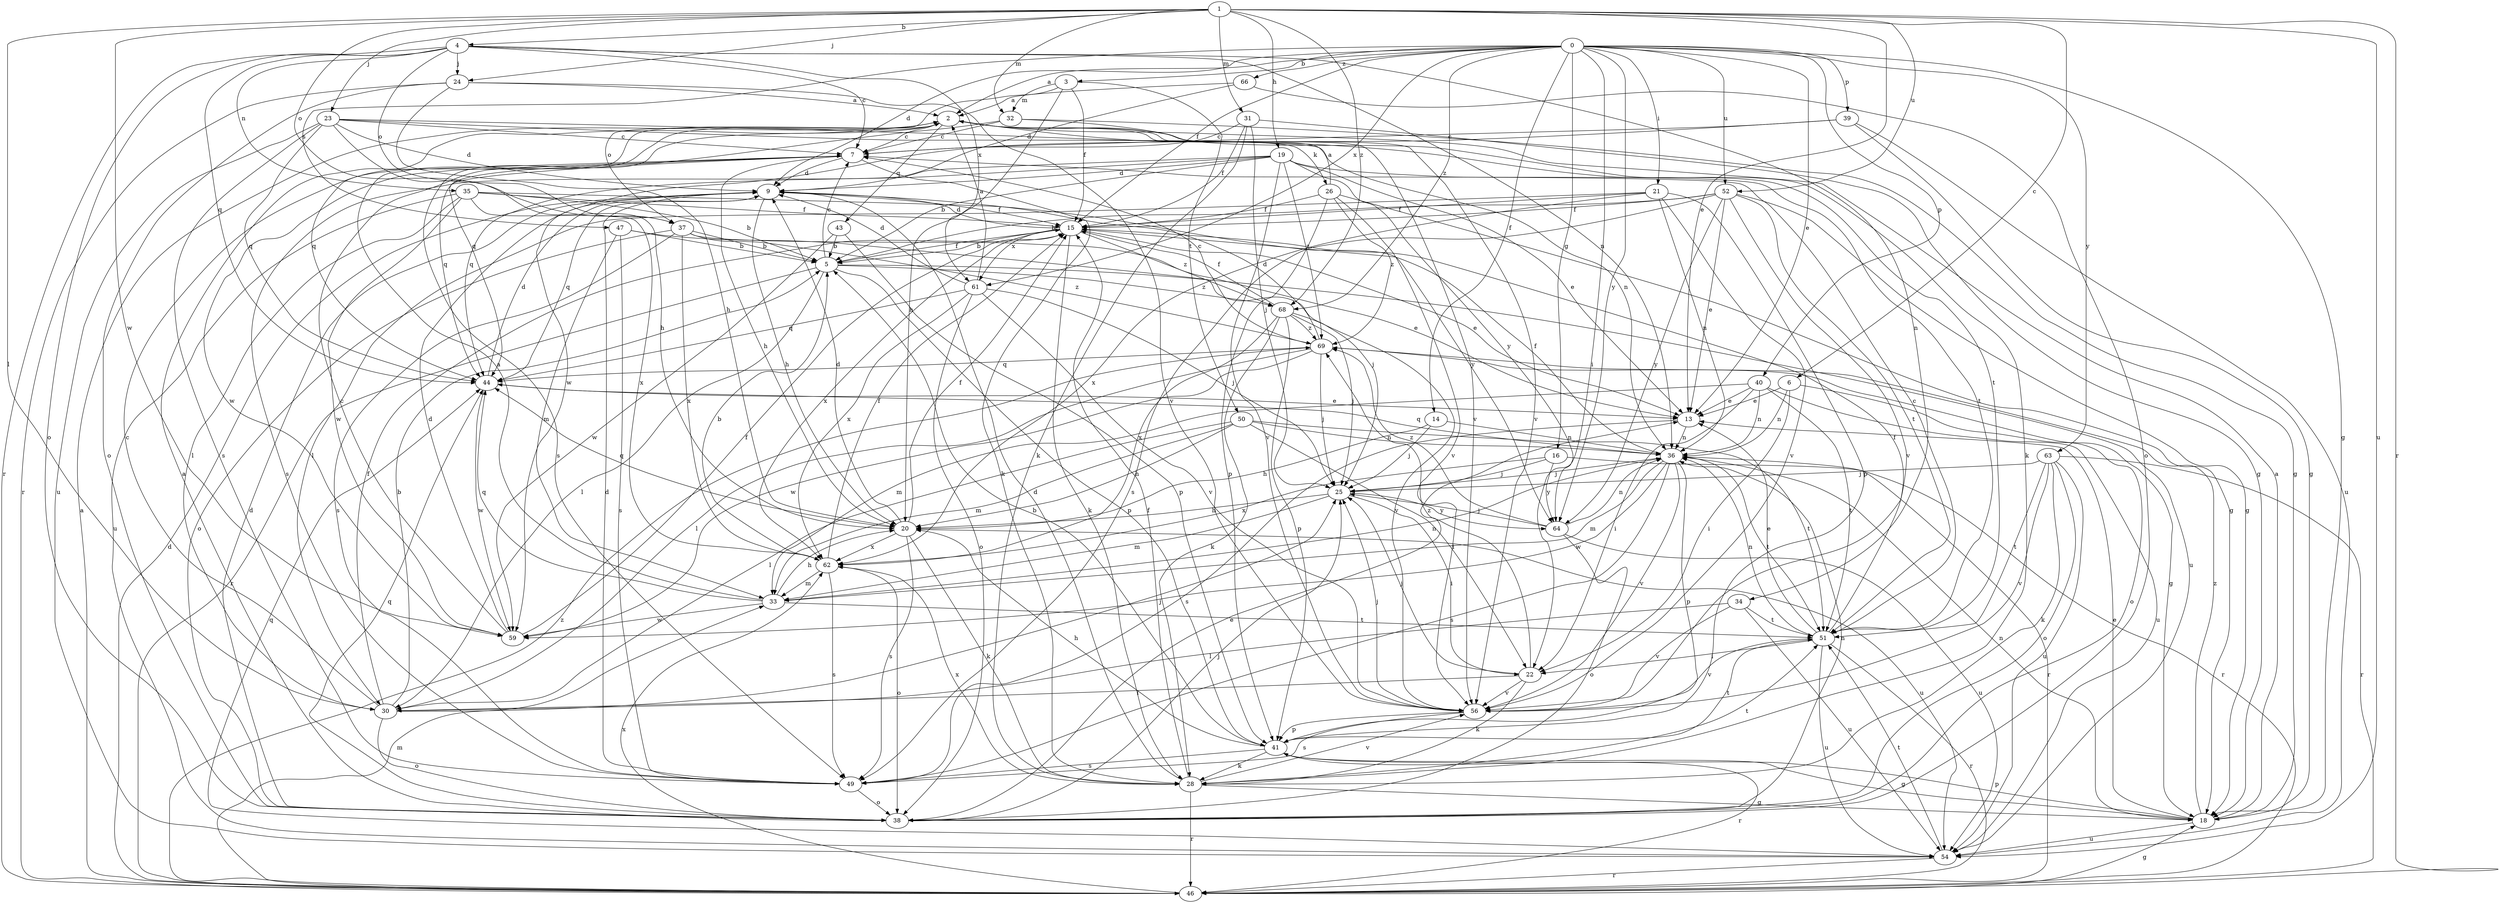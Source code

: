 strict digraph  {
0;
1;
2;
3;
4;
5;
6;
7;
9;
13;
14;
15;
16;
18;
19;
20;
21;
22;
23;
24;
25;
26;
28;
30;
31;
32;
33;
34;
35;
36;
37;
38;
39;
40;
41;
43;
44;
46;
47;
49;
50;
51;
52;
54;
56;
59;
61;
62;
63;
64;
66;
68;
69;
0 -> 2  [label=a];
0 -> 3  [label=b];
0 -> 9  [label=d];
0 -> 13  [label=e];
0 -> 14  [label=f];
0 -> 15  [label=f];
0 -> 16  [label=g];
0 -> 18  [label=g];
0 -> 21  [label=i];
0 -> 22  [label=i];
0 -> 39  [label=p];
0 -> 40  [label=p];
0 -> 47  [label=s];
0 -> 52  [label=u];
0 -> 61  [label=x];
0 -> 63  [label=y];
0 -> 64  [label=y];
0 -> 66  [label=z];
0 -> 68  [label=z];
1 -> 4  [label=b];
1 -> 6  [label=c];
1 -> 13  [label=e];
1 -> 19  [label=h];
1 -> 23  [label=j];
1 -> 24  [label=j];
1 -> 30  [label=l];
1 -> 31  [label=m];
1 -> 32  [label=m];
1 -> 37  [label=o];
1 -> 46  [label=r];
1 -> 52  [label=u];
1 -> 54  [label=u];
1 -> 59  [label=w];
1 -> 68  [label=z];
2 -> 7  [label=c];
2 -> 26  [label=k];
2 -> 28  [label=k];
2 -> 43  [label=q];
2 -> 44  [label=q];
2 -> 49  [label=s];
2 -> 56  [label=v];
3 -> 15  [label=f];
3 -> 20  [label=h];
3 -> 32  [label=m];
3 -> 37  [label=o];
3 -> 50  [label=t];
4 -> 7  [label=c];
4 -> 24  [label=j];
4 -> 34  [label=n];
4 -> 35  [label=n];
4 -> 36  [label=n];
4 -> 37  [label=o];
4 -> 38  [label=o];
4 -> 44  [label=q];
4 -> 46  [label=r];
4 -> 61  [label=x];
5 -> 7  [label=c];
5 -> 15  [label=f];
5 -> 30  [label=l];
5 -> 41  [label=p];
5 -> 46  [label=r];
5 -> 54  [label=u];
5 -> 68  [label=z];
6 -> 13  [label=e];
6 -> 22  [label=i];
6 -> 36  [label=n];
6 -> 38  [label=o];
7 -> 9  [label=d];
7 -> 20  [label=h];
7 -> 28  [label=k];
7 -> 44  [label=q];
7 -> 59  [label=w];
9 -> 15  [label=f];
9 -> 20  [label=h];
9 -> 44  [label=q];
13 -> 36  [label=n];
13 -> 49  [label=s];
14 -> 20  [label=h];
14 -> 25  [label=j];
14 -> 36  [label=n];
15 -> 5  [label=b];
15 -> 9  [label=d];
15 -> 13  [label=e];
15 -> 28  [label=k];
15 -> 61  [label=x];
15 -> 62  [label=x];
15 -> 68  [label=z];
16 -> 25  [label=j];
16 -> 46  [label=r];
16 -> 62  [label=x];
16 -> 64  [label=y];
18 -> 2  [label=a];
18 -> 13  [label=e];
18 -> 36  [label=n];
18 -> 41  [label=p];
18 -> 54  [label=u];
18 -> 69  [label=z];
19 -> 5  [label=b];
19 -> 9  [label=d];
19 -> 13  [label=e];
19 -> 44  [label=q];
19 -> 49  [label=s];
19 -> 51  [label=t];
19 -> 56  [label=v];
19 -> 64  [label=y];
19 -> 69  [label=z];
20 -> 9  [label=d];
20 -> 15  [label=f];
20 -> 28  [label=k];
20 -> 44  [label=q];
20 -> 49  [label=s];
20 -> 54  [label=u];
20 -> 62  [label=x];
21 -> 15  [label=f];
21 -> 30  [label=l];
21 -> 36  [label=n];
21 -> 41  [label=p];
21 -> 56  [label=v];
21 -> 62  [label=x];
22 -> 25  [label=j];
22 -> 28  [label=k];
22 -> 30  [label=l];
22 -> 56  [label=v];
22 -> 69  [label=z];
23 -> 7  [label=c];
23 -> 9  [label=d];
23 -> 20  [label=h];
23 -> 36  [label=n];
23 -> 44  [label=q];
23 -> 49  [label=s];
23 -> 51  [label=t];
23 -> 54  [label=u];
24 -> 2  [label=a];
24 -> 20  [label=h];
24 -> 38  [label=o];
24 -> 46  [label=r];
24 -> 56  [label=v];
25 -> 20  [label=h];
25 -> 22  [label=i];
25 -> 33  [label=m];
25 -> 64  [label=y];
26 -> 2  [label=a];
26 -> 15  [label=f];
26 -> 18  [label=g];
26 -> 41  [label=p];
26 -> 56  [label=v];
26 -> 69  [label=z];
28 -> 9  [label=d];
28 -> 15  [label=f];
28 -> 18  [label=g];
28 -> 46  [label=r];
28 -> 51  [label=t];
28 -> 56  [label=v];
28 -> 62  [label=x];
30 -> 5  [label=b];
30 -> 7  [label=c];
30 -> 15  [label=f];
30 -> 25  [label=j];
30 -> 38  [label=o];
31 -> 7  [label=c];
31 -> 15  [label=f];
31 -> 18  [label=g];
31 -> 25  [label=j];
31 -> 28  [label=k];
32 -> 7  [label=c];
32 -> 18  [label=g];
32 -> 44  [label=q];
32 -> 56  [label=v];
33 -> 2  [label=a];
33 -> 20  [label=h];
33 -> 36  [label=n];
33 -> 44  [label=q];
33 -> 51  [label=t];
33 -> 59  [label=w];
34 -> 30  [label=l];
34 -> 51  [label=t];
34 -> 54  [label=u];
34 -> 56  [label=v];
35 -> 5  [label=b];
35 -> 15  [label=f];
35 -> 30  [label=l];
35 -> 54  [label=u];
35 -> 59  [label=w];
35 -> 62  [label=x];
35 -> 64  [label=y];
36 -> 15  [label=f];
36 -> 25  [label=j];
36 -> 33  [label=m];
36 -> 41  [label=p];
36 -> 44  [label=q];
36 -> 46  [label=r];
36 -> 49  [label=s];
36 -> 51  [label=t];
36 -> 56  [label=v];
36 -> 59  [label=w];
37 -> 5  [label=b];
37 -> 13  [label=e];
37 -> 38  [label=o];
37 -> 49  [label=s];
37 -> 62  [label=x];
37 -> 69  [label=z];
38 -> 2  [label=a];
38 -> 9  [label=d];
38 -> 13  [label=e];
38 -> 25  [label=j];
38 -> 36  [label=n];
38 -> 44  [label=q];
39 -> 7  [label=c];
39 -> 18  [label=g];
39 -> 54  [label=u];
39 -> 59  [label=w];
40 -> 13  [label=e];
40 -> 22  [label=i];
40 -> 33  [label=m];
40 -> 36  [label=n];
40 -> 51  [label=t];
40 -> 54  [label=u];
41 -> 5  [label=b];
41 -> 18  [label=g];
41 -> 20  [label=h];
41 -> 28  [label=k];
41 -> 46  [label=r];
41 -> 49  [label=s];
41 -> 51  [label=t];
43 -> 5  [label=b];
43 -> 41  [label=p];
43 -> 59  [label=w];
44 -> 9  [label=d];
44 -> 13  [label=e];
44 -> 59  [label=w];
46 -> 2  [label=a];
46 -> 9  [label=d];
46 -> 18  [label=g];
46 -> 33  [label=m];
46 -> 62  [label=x];
46 -> 69  [label=z];
47 -> 5  [label=b];
47 -> 25  [label=j];
47 -> 33  [label=m];
47 -> 49  [label=s];
49 -> 9  [label=d];
49 -> 38  [label=o];
50 -> 20  [label=h];
50 -> 22  [label=i];
50 -> 30  [label=l];
50 -> 33  [label=m];
50 -> 36  [label=n];
50 -> 51  [label=t];
51 -> 7  [label=c];
51 -> 13  [label=e];
51 -> 15  [label=f];
51 -> 22  [label=i];
51 -> 36  [label=n];
51 -> 46  [label=r];
51 -> 54  [label=u];
51 -> 56  [label=v];
52 -> 5  [label=b];
52 -> 13  [label=e];
52 -> 15  [label=f];
52 -> 18  [label=g];
52 -> 49  [label=s];
52 -> 51  [label=t];
52 -> 56  [label=v];
52 -> 64  [label=y];
54 -> 44  [label=q];
54 -> 46  [label=r];
54 -> 51  [label=t];
56 -> 25  [label=j];
56 -> 41  [label=p];
56 -> 49  [label=s];
59 -> 7  [label=c];
59 -> 9  [label=d];
59 -> 15  [label=f];
61 -> 2  [label=a];
61 -> 9  [label=d];
61 -> 25  [label=j];
61 -> 38  [label=o];
61 -> 44  [label=q];
61 -> 56  [label=v];
61 -> 62  [label=x];
62 -> 5  [label=b];
62 -> 15  [label=f];
62 -> 33  [label=m];
62 -> 38  [label=o];
62 -> 49  [label=s];
63 -> 25  [label=j];
63 -> 28  [label=k];
63 -> 38  [label=o];
63 -> 46  [label=r];
63 -> 51  [label=t];
63 -> 54  [label=u];
63 -> 56  [label=v];
64 -> 25  [label=j];
64 -> 36  [label=n];
64 -> 38  [label=o];
64 -> 54  [label=u];
64 -> 69  [label=z];
66 -> 2  [label=a];
66 -> 9  [label=d];
66 -> 38  [label=o];
68 -> 15  [label=f];
68 -> 25  [label=j];
68 -> 28  [label=k];
68 -> 41  [label=p];
68 -> 56  [label=v];
68 -> 62  [label=x];
68 -> 69  [label=z];
69 -> 7  [label=c];
69 -> 9  [label=d];
69 -> 18  [label=g];
69 -> 25  [label=j];
69 -> 30  [label=l];
69 -> 44  [label=q];
69 -> 59  [label=w];
}
